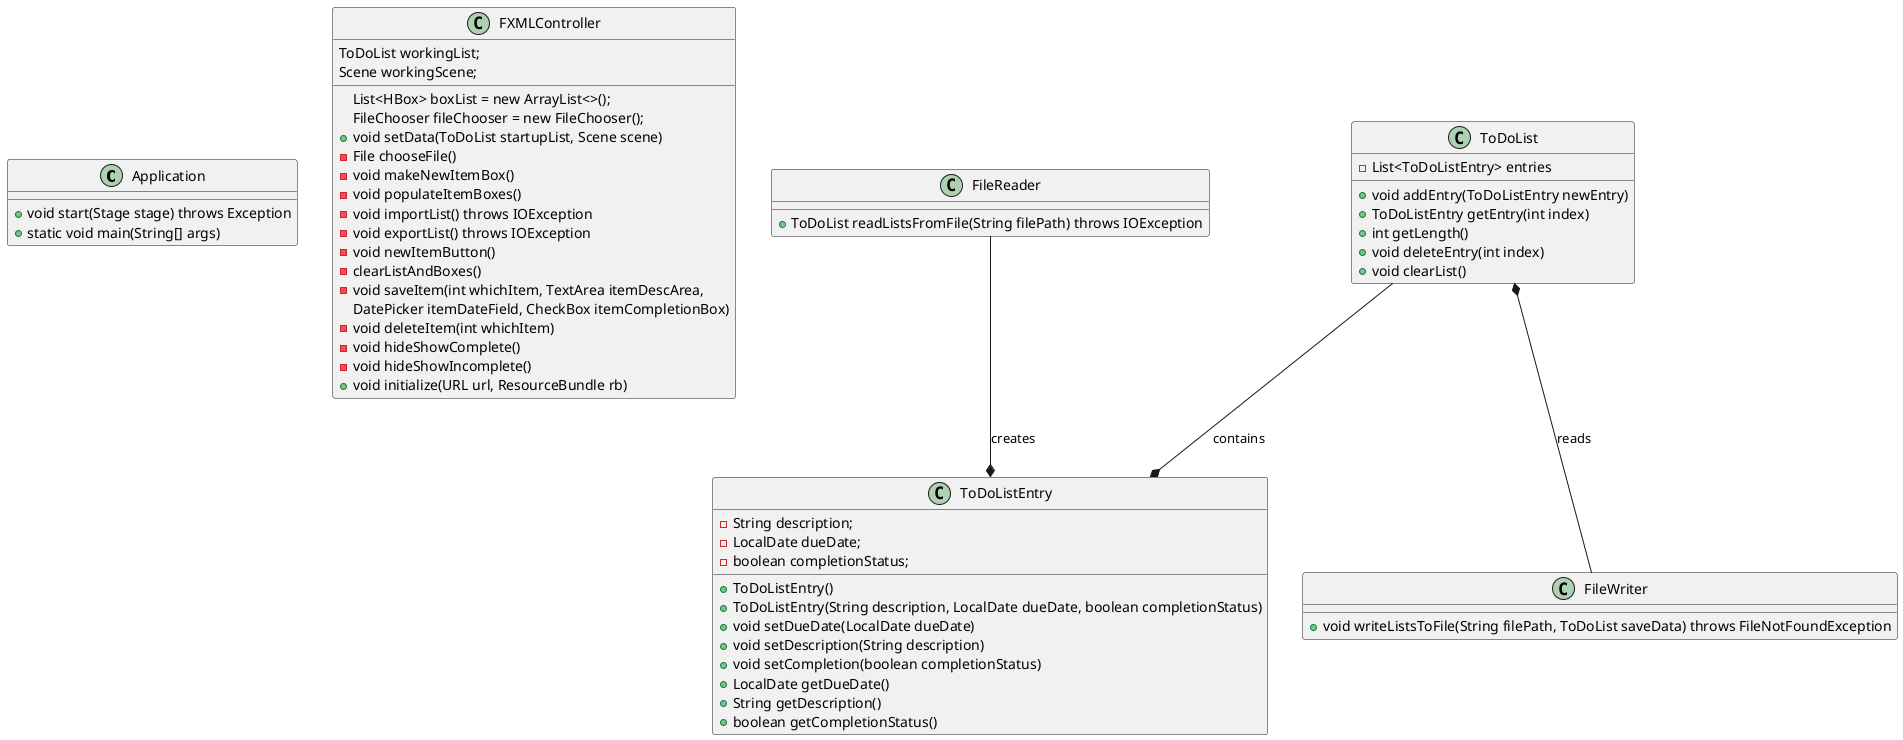 @startuml
'https://plantuml.com/class-diagram

class Application {
+void start(Stage stage) throws Exception
+static void main(String[] args)
}

class FXMLController {
ToDoList workingList;
List<HBox> boxList = new ArrayList<>();
FileChooser fileChooser = new FileChooser();
Scene workingScene;

+void setData(ToDoList startupList, Scene scene)
-File chooseFile()
-void makeNewItemBox()
-void populateItemBoxes()
-void importList() throws IOException
-void exportList() throws IOException
-void newItemButton()
-clearListAndBoxes()
-void saveItem(int whichItem, TextArea itemDescArea,
DatePicker itemDateField, CheckBox itemCompletionBox)
-void deleteItem(int whichItem)
-void hideShowComplete()
-void hideShowIncomplete()
+void initialize(URL url, ResourceBundle rb)
}

class FileReader {
+ToDoList readListsFromFile(String filePath) throws IOException
}

class FileWriter {
+void writeListsToFile(String filePath, ToDoList saveData) throws FileNotFoundException
}

class ToDoList {
-List<ToDoListEntry> entries
+void addEntry(ToDoListEntry newEntry)
+ToDoListEntry getEntry(int index)
+int getLength()
+void deleteEntry(int index)
+void clearList()
}

class ToDoListEntry {
-String description;
-LocalDate dueDate;
-boolean completionStatus;
+ToDoListEntry()
+ToDoListEntry(String description, LocalDate dueDate, boolean completionStatus)
+void setDueDate(LocalDate dueDate)
+void setDescription(String description)
+void setCompletion(boolean completionStatus)
+LocalDate getDueDate()
+String getDescription()
+boolean getCompletionStatus()
}

ToDoList --* ToDoListEntry: contains
FileReader --* ToDoListEntry : creates
ToDoList *-- FileWriter : reads

@enduml